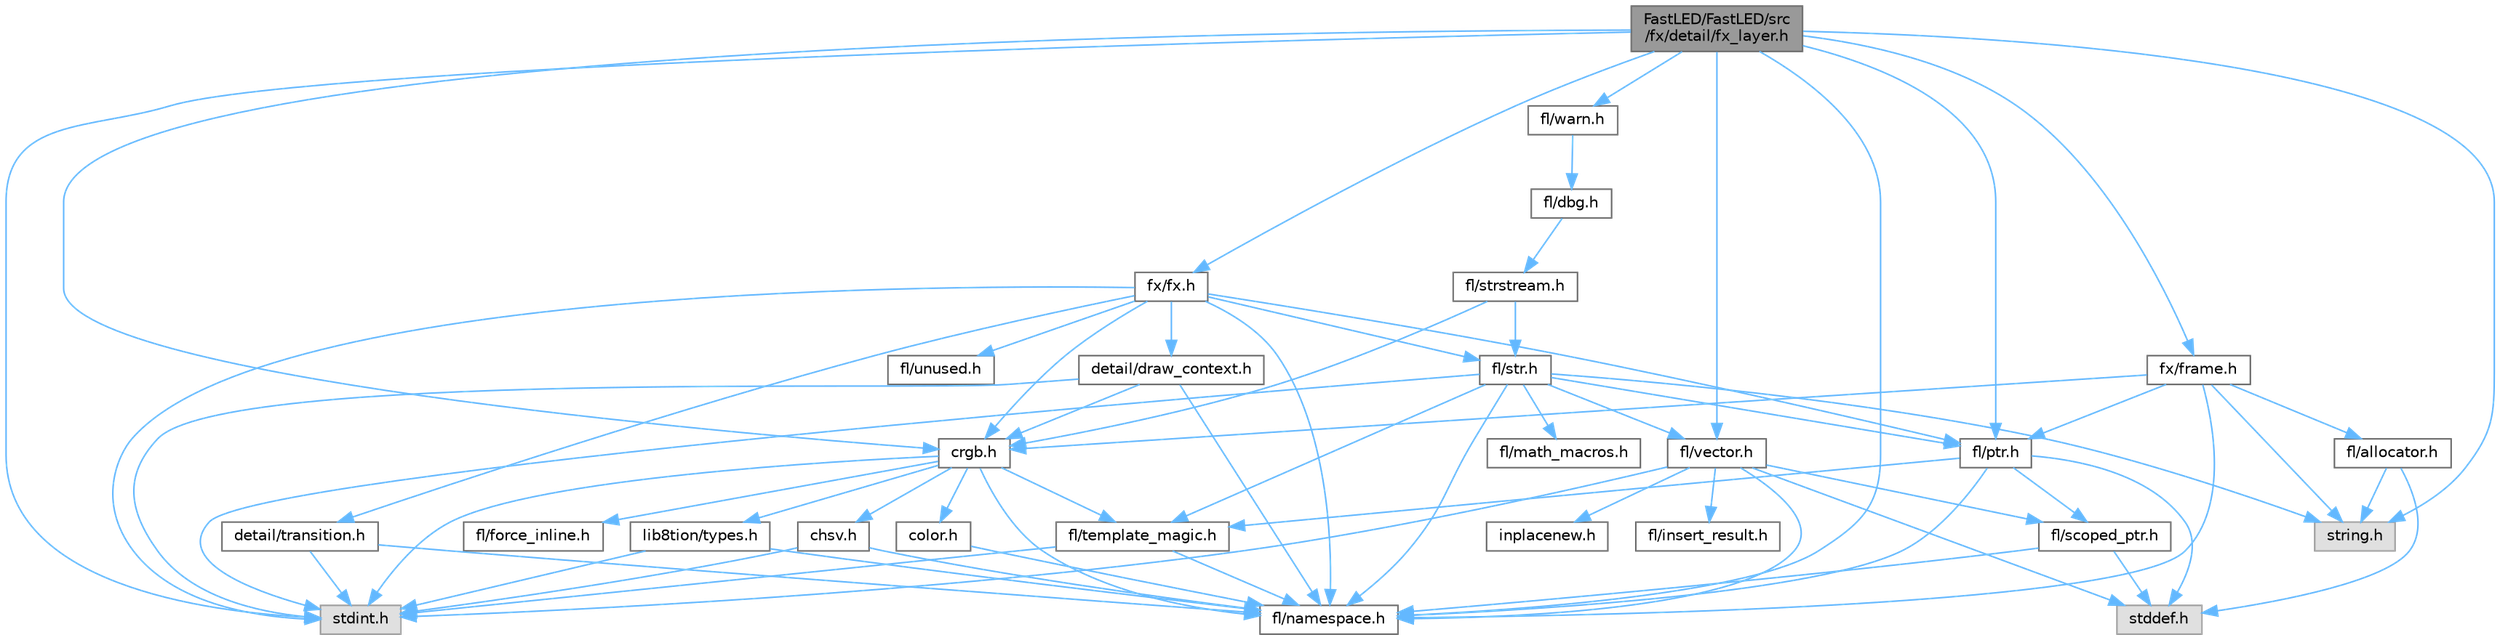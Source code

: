 digraph "FastLED/FastLED/src/fx/detail/fx_layer.h"
{
 // LATEX_PDF_SIZE
  bgcolor="transparent";
  edge [fontname=Helvetica,fontsize=10,labelfontname=Helvetica,labelfontsize=10];
  node [fontname=Helvetica,fontsize=10,shape=box,height=0.2,width=0.4];
  Node1 [id="Node000001",label="FastLED/FastLED/src\l/fx/detail/fx_layer.h",height=0.2,width=0.4,color="gray40", fillcolor="grey60", style="filled", fontcolor="black",tooltip=" "];
  Node1 -> Node2 [id="edge1_Node000001_Node000002",color="steelblue1",style="solid",tooltip=" "];
  Node2 [id="Node000002",label="stdint.h",height=0.2,width=0.4,color="grey60", fillcolor="#E0E0E0", style="filled",tooltip=" "];
  Node1 -> Node3 [id="edge2_Node000001_Node000003",color="steelblue1",style="solid",tooltip=" "];
  Node3 [id="Node000003",label="string.h",height=0.2,width=0.4,color="grey60", fillcolor="#E0E0E0", style="filled",tooltip=" "];
  Node1 -> Node4 [id="edge3_Node000001_Node000004",color="steelblue1",style="solid",tooltip=" "];
  Node4 [id="Node000004",label="crgb.h",height=0.2,width=0.4,color="grey40", fillcolor="white", style="filled",URL="$db/dd1/crgb_8h.html",tooltip="Defines the red, green, and blue (RGB) pixel struct."];
  Node4 -> Node2 [id="edge4_Node000004_Node000002",color="steelblue1",style="solid",tooltip=" "];
  Node4 -> Node5 [id="edge5_Node000004_Node000005",color="steelblue1",style="solid",tooltip=" "];
  Node5 [id="Node000005",label="chsv.h",height=0.2,width=0.4,color="grey40", fillcolor="white", style="filled",URL="$d8/dd0/chsv_8h.html",tooltip="Defines the hue, saturation, and value (HSV) pixel struct."];
  Node5 -> Node2 [id="edge6_Node000005_Node000002",color="steelblue1",style="solid",tooltip=" "];
  Node5 -> Node6 [id="edge7_Node000005_Node000006",color="steelblue1",style="solid",tooltip=" "];
  Node6 [id="Node000006",label="fl/namespace.h",height=0.2,width=0.4,color="grey40", fillcolor="white", style="filled",URL="$df/d2a/namespace_8h.html",tooltip="Implements the FastLED namespace macros."];
  Node4 -> Node6 [id="edge8_Node000004_Node000006",color="steelblue1",style="solid",tooltip=" "];
  Node4 -> Node7 [id="edge9_Node000004_Node000007",color="steelblue1",style="solid",tooltip=" "];
  Node7 [id="Node000007",label="color.h",height=0.2,width=0.4,color="grey40", fillcolor="white", style="filled",URL="$d2/d6b/src_2color_8h.html",tooltip="Contains definitions for color correction and temperature."];
  Node7 -> Node6 [id="edge10_Node000007_Node000006",color="steelblue1",style="solid",tooltip=" "];
  Node4 -> Node8 [id="edge11_Node000004_Node000008",color="steelblue1",style="solid",tooltip=" "];
  Node8 [id="Node000008",label="lib8tion/types.h",height=0.2,width=0.4,color="grey40", fillcolor="white", style="filled",URL="$d9/ddf/lib8tion_2types_8h.html",tooltip="Defines fractional types used for lib8tion functions."];
  Node8 -> Node2 [id="edge12_Node000008_Node000002",color="steelblue1",style="solid",tooltip=" "];
  Node8 -> Node6 [id="edge13_Node000008_Node000006",color="steelblue1",style="solid",tooltip=" "];
  Node4 -> Node9 [id="edge14_Node000004_Node000009",color="steelblue1",style="solid",tooltip=" "];
  Node9 [id="Node000009",label="fl/force_inline.h",height=0.2,width=0.4,color="grey40", fillcolor="white", style="filled",URL="$d8/d2d/fl_2force__inline_8h.html",tooltip=" "];
  Node4 -> Node10 [id="edge15_Node000004_Node000010",color="steelblue1",style="solid",tooltip=" "];
  Node10 [id="Node000010",label="fl/template_magic.h",height=0.2,width=0.4,color="grey40", fillcolor="white", style="filled",URL="$d8/d0c/template__magic_8h.html",tooltip=" "];
  Node10 -> Node2 [id="edge16_Node000010_Node000002",color="steelblue1",style="solid",tooltip=" "];
  Node10 -> Node6 [id="edge17_Node000010_Node000006",color="steelblue1",style="solid",tooltip=" "];
  Node1 -> Node11 [id="edge18_Node000001_Node000011",color="steelblue1",style="solid",tooltip=" "];
  Node11 [id="Node000011",label="fl/vector.h",height=0.2,width=0.4,color="grey40", fillcolor="white", style="filled",URL="$d6/d68/vector_8h.html",tooltip=" "];
  Node11 -> Node2 [id="edge19_Node000011_Node000002",color="steelblue1",style="solid",tooltip=" "];
  Node11 -> Node12 [id="edge20_Node000011_Node000012",color="steelblue1",style="solid",tooltip=" "];
  Node12 [id="Node000012",label="stddef.h",height=0.2,width=0.4,color="grey60", fillcolor="#E0E0E0", style="filled",tooltip=" "];
  Node11 -> Node13 [id="edge21_Node000011_Node000013",color="steelblue1",style="solid",tooltip=" "];
  Node13 [id="Node000013",label="inplacenew.h",height=0.2,width=0.4,color="grey40", fillcolor="white", style="filled",URL="$db/d36/inplacenew_8h.html",tooltip=" "];
  Node11 -> Node6 [id="edge22_Node000011_Node000006",color="steelblue1",style="solid",tooltip=" "];
  Node11 -> Node14 [id="edge23_Node000011_Node000014",color="steelblue1",style="solid",tooltip=" "];
  Node14 [id="Node000014",label="fl/scoped_ptr.h",height=0.2,width=0.4,color="grey40", fillcolor="white", style="filled",URL="$df/d28/fl_2scoped__ptr_8h.html",tooltip=" "];
  Node14 -> Node12 [id="edge24_Node000014_Node000012",color="steelblue1",style="solid",tooltip=" "];
  Node14 -> Node6 [id="edge25_Node000014_Node000006",color="steelblue1",style="solid",tooltip=" "];
  Node11 -> Node15 [id="edge26_Node000011_Node000015",color="steelblue1",style="solid",tooltip=" "];
  Node15 [id="Node000015",label="fl/insert_result.h",height=0.2,width=0.4,color="grey40", fillcolor="white", style="filled",URL="$d1/d22/insert__result_8h.html",tooltip=" "];
  Node1 -> Node16 [id="edge27_Node000001_Node000016",color="steelblue1",style="solid",tooltip=" "];
  Node16 [id="Node000016",label="fx/fx.h",height=0.2,width=0.4,color="grey40", fillcolor="white", style="filled",URL="$d2/d0c/fx_8h.html",tooltip=" "];
  Node16 -> Node2 [id="edge28_Node000016_Node000002",color="steelblue1",style="solid",tooltip=" "];
  Node16 -> Node4 [id="edge29_Node000016_Node000004",color="steelblue1",style="solid",tooltip=" "];
  Node16 -> Node6 [id="edge30_Node000016_Node000006",color="steelblue1",style="solid",tooltip=" "];
  Node16 -> Node17 [id="edge31_Node000016_Node000017",color="steelblue1",style="solid",tooltip=" "];
  Node17 [id="Node000017",label="fl/ptr.h",height=0.2,width=0.4,color="grey40", fillcolor="white", style="filled",URL="$d7/df1/fl_2ptr_8h.html",tooltip=" "];
  Node17 -> Node12 [id="edge32_Node000017_Node000012",color="steelblue1",style="solid",tooltip=" "];
  Node17 -> Node6 [id="edge33_Node000017_Node000006",color="steelblue1",style="solid",tooltip=" "];
  Node17 -> Node14 [id="edge34_Node000017_Node000014",color="steelblue1",style="solid",tooltip=" "];
  Node17 -> Node10 [id="edge35_Node000017_Node000010",color="steelblue1",style="solid",tooltip=" "];
  Node16 -> Node18 [id="edge36_Node000016_Node000018",color="steelblue1",style="solid",tooltip=" "];
  Node18 [id="Node000018",label="detail/draw_context.h",height=0.2,width=0.4,color="grey40", fillcolor="white", style="filled",URL="$db/ded/draw__context_8h.html",tooltip=" "];
  Node18 -> Node2 [id="edge37_Node000018_Node000002",color="steelblue1",style="solid",tooltip=" "];
  Node18 -> Node6 [id="edge38_Node000018_Node000006",color="steelblue1",style="solid",tooltip=" "];
  Node18 -> Node4 [id="edge39_Node000018_Node000004",color="steelblue1",style="solid",tooltip=" "];
  Node16 -> Node19 [id="edge40_Node000016_Node000019",color="steelblue1",style="solid",tooltip=" "];
  Node19 [id="Node000019",label="detail/transition.h",height=0.2,width=0.4,color="grey40", fillcolor="white", style="filled",URL="$d7/df7/transition_8h.html",tooltip=" "];
  Node19 -> Node2 [id="edge41_Node000019_Node000002",color="steelblue1",style="solid",tooltip=" "];
  Node19 -> Node6 [id="edge42_Node000019_Node000006",color="steelblue1",style="solid",tooltip=" "];
  Node16 -> Node20 [id="edge43_Node000016_Node000020",color="steelblue1",style="solid",tooltip=" "];
  Node20 [id="Node000020",label="fl/str.h",height=0.2,width=0.4,color="grey40", fillcolor="white", style="filled",URL="$dc/d0e/fl_2str_8h.html",tooltip=" "];
  Node20 -> Node3 [id="edge44_Node000020_Node000003",color="steelblue1",style="solid",tooltip=" "];
  Node20 -> Node2 [id="edge45_Node000020_Node000002",color="steelblue1",style="solid",tooltip=" "];
  Node20 -> Node17 [id="edge46_Node000020_Node000017",color="steelblue1",style="solid",tooltip=" "];
  Node20 -> Node10 [id="edge47_Node000020_Node000010",color="steelblue1",style="solid",tooltip=" "];
  Node20 -> Node11 [id="edge48_Node000020_Node000011",color="steelblue1",style="solid",tooltip=" "];
  Node20 -> Node6 [id="edge49_Node000020_Node000006",color="steelblue1",style="solid",tooltip=" "];
  Node20 -> Node21 [id="edge50_Node000020_Node000021",color="steelblue1",style="solid",tooltip=" "];
  Node21 [id="Node000021",label="fl/math_macros.h",height=0.2,width=0.4,color="grey40", fillcolor="white", style="filled",URL="$d0/d19/fl_2math__macros_8h.html",tooltip=" "];
  Node16 -> Node22 [id="edge51_Node000016_Node000022",color="steelblue1",style="solid",tooltip=" "];
  Node22 [id="Node000022",label="fl/unused.h",height=0.2,width=0.4,color="grey40", fillcolor="white", style="filled",URL="$d8/d4b/unused_8h.html",tooltip=" "];
  Node1 -> Node6 [id="edge52_Node000001_Node000006",color="steelblue1",style="solid",tooltip=" "];
  Node1 -> Node17 [id="edge53_Node000001_Node000017",color="steelblue1",style="solid",tooltip=" "];
  Node1 -> Node23 [id="edge54_Node000001_Node000023",color="steelblue1",style="solid",tooltip=" "];
  Node23 [id="Node000023",label="fx/frame.h",height=0.2,width=0.4,color="grey40", fillcolor="white", style="filled",URL="$df/d7d/frame_8h.html",tooltip=" "];
  Node23 -> Node3 [id="edge55_Node000023_Node000003",color="steelblue1",style="solid",tooltip=" "];
  Node23 -> Node6 [id="edge56_Node000023_Node000006",color="steelblue1",style="solid",tooltip=" "];
  Node23 -> Node4 [id="edge57_Node000023_Node000004",color="steelblue1",style="solid",tooltip=" "];
  Node23 -> Node17 [id="edge58_Node000023_Node000017",color="steelblue1",style="solid",tooltip=" "];
  Node23 -> Node24 [id="edge59_Node000023_Node000024",color="steelblue1",style="solid",tooltip=" "];
  Node24 [id="Node000024",label="fl/allocator.h",height=0.2,width=0.4,color="grey40", fillcolor="white", style="filled",URL="$d2/d6f/fl_2allocator_8h.html",tooltip=" "];
  Node24 -> Node12 [id="edge60_Node000024_Node000012",color="steelblue1",style="solid",tooltip=" "];
  Node24 -> Node3 [id="edge61_Node000024_Node000003",color="steelblue1",style="solid",tooltip=" "];
  Node1 -> Node25 [id="edge62_Node000001_Node000025",color="steelblue1",style="solid",tooltip=" "];
  Node25 [id="Node000025",label="fl/warn.h",height=0.2,width=0.4,color="grey40", fillcolor="white", style="filled",URL="$de/d77/warn_8h.html",tooltip=" "];
  Node25 -> Node26 [id="edge63_Node000025_Node000026",color="steelblue1",style="solid",tooltip=" "];
  Node26 [id="Node000026",label="fl/dbg.h",height=0.2,width=0.4,color="grey40", fillcolor="white", style="filled",URL="$d6/d01/dbg_8h.html",tooltip=" "];
  Node26 -> Node27 [id="edge64_Node000026_Node000027",color="steelblue1",style="solid",tooltip=" "];
  Node27 [id="Node000027",label="fl/strstream.h",height=0.2,width=0.4,color="grey40", fillcolor="white", style="filled",URL="$d8/d00/strstream_8h.html",tooltip=" "];
  Node27 -> Node4 [id="edge65_Node000027_Node000004",color="steelblue1",style="solid",tooltip=" "];
  Node27 -> Node20 [id="edge66_Node000027_Node000020",color="steelblue1",style="solid",tooltip=" "];
}
